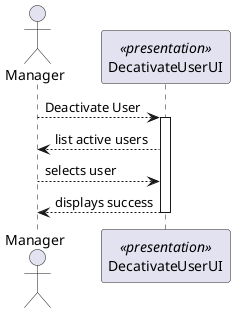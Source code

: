 @startuml
'http://plantuml.com/skinparam.html
skinparam handwritten false
skinparam packageStyle rect
skinparam defaultFontName FG Virgil
skinparam shadowing false

actor Manager as Actor
participant DecativateUserUI as UI <<presentation>>



Actor --> UI: Deactivate User
activate UI

        UI-->Actor: list active users

        Actor --> UI : selects user

         UI --> Actor : displays success


deactivate UI
@enduml